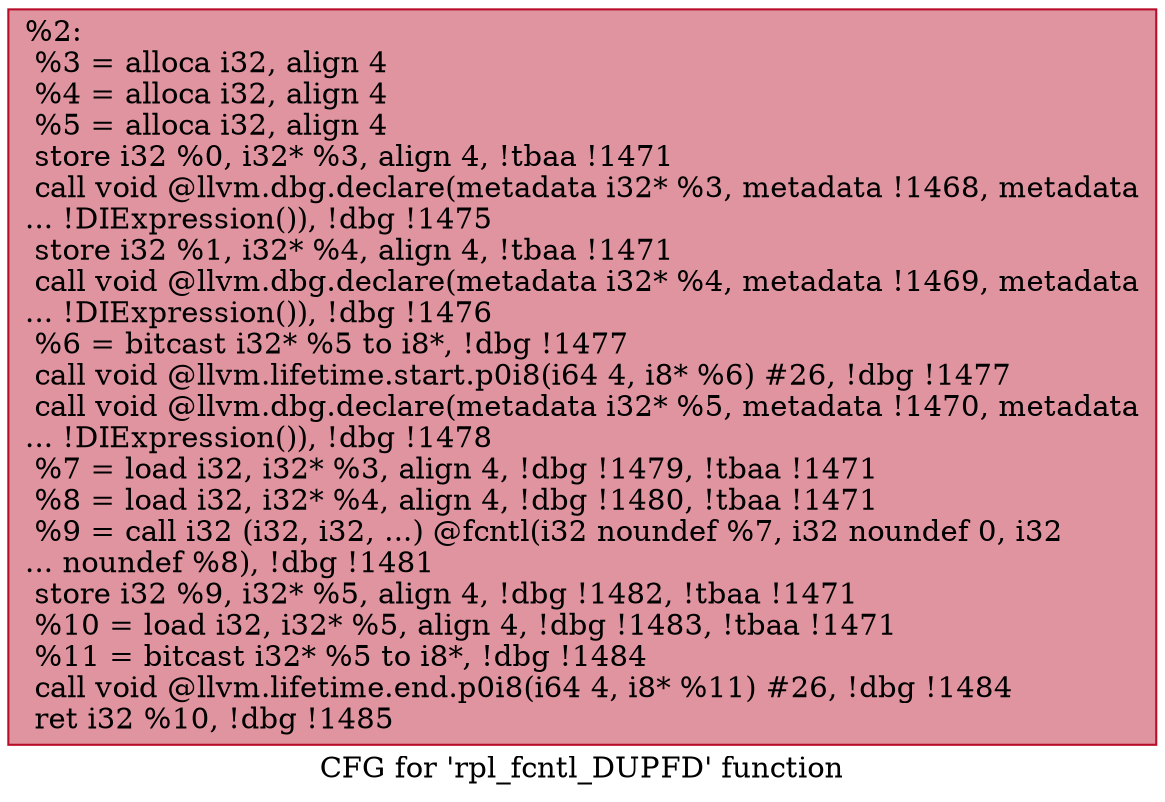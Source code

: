 digraph "CFG for 'rpl_fcntl_DUPFD' function" {
	label="CFG for 'rpl_fcntl_DUPFD' function";

	Node0x121c570 [shape=record,color="#b70d28ff", style=filled, fillcolor="#b70d2870",label="{%2:\l  %3 = alloca i32, align 4\l  %4 = alloca i32, align 4\l  %5 = alloca i32, align 4\l  store i32 %0, i32* %3, align 4, !tbaa !1471\l  call void @llvm.dbg.declare(metadata i32* %3, metadata !1468, metadata\l... !DIExpression()), !dbg !1475\l  store i32 %1, i32* %4, align 4, !tbaa !1471\l  call void @llvm.dbg.declare(metadata i32* %4, metadata !1469, metadata\l... !DIExpression()), !dbg !1476\l  %6 = bitcast i32* %5 to i8*, !dbg !1477\l  call void @llvm.lifetime.start.p0i8(i64 4, i8* %6) #26, !dbg !1477\l  call void @llvm.dbg.declare(metadata i32* %5, metadata !1470, metadata\l... !DIExpression()), !dbg !1478\l  %7 = load i32, i32* %3, align 4, !dbg !1479, !tbaa !1471\l  %8 = load i32, i32* %4, align 4, !dbg !1480, !tbaa !1471\l  %9 = call i32 (i32, i32, ...) @fcntl(i32 noundef %7, i32 noundef 0, i32\l... noundef %8), !dbg !1481\l  store i32 %9, i32* %5, align 4, !dbg !1482, !tbaa !1471\l  %10 = load i32, i32* %5, align 4, !dbg !1483, !tbaa !1471\l  %11 = bitcast i32* %5 to i8*, !dbg !1484\l  call void @llvm.lifetime.end.p0i8(i64 4, i8* %11) #26, !dbg !1484\l  ret i32 %10, !dbg !1485\l}"];
}

